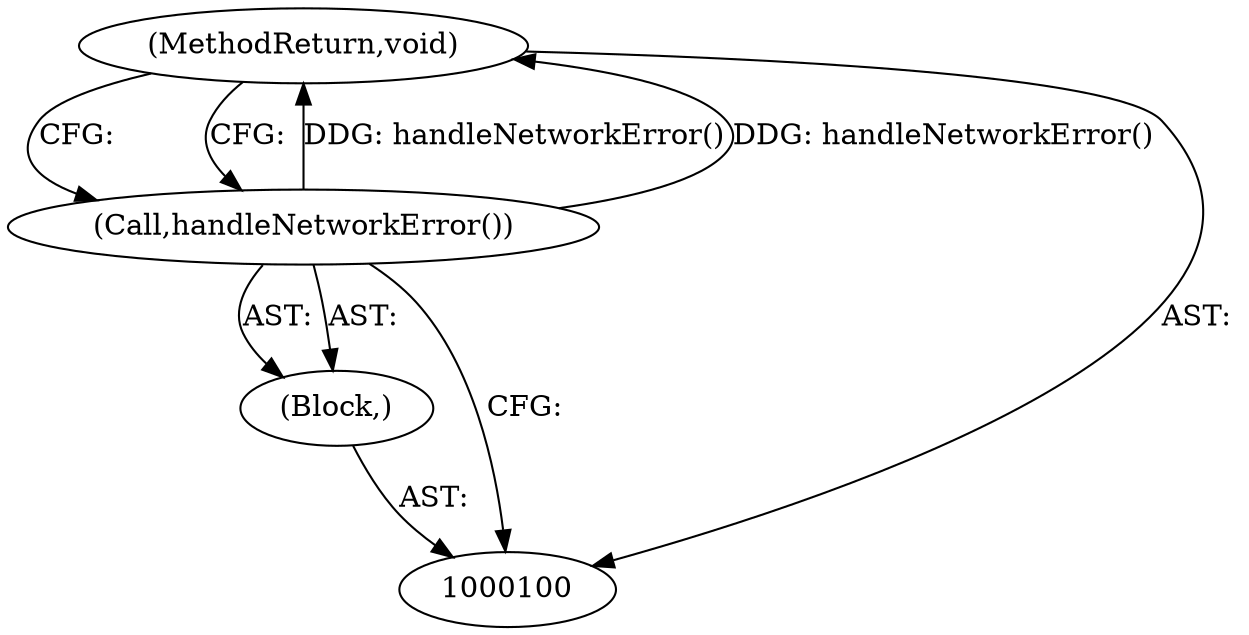 digraph "0_Chrome_aa1a102f73565feeb1d121d0d6c9524bebcdd75f_1" {
"1000103" [label="(MethodReturn,void)"];
"1000101" [label="(Block,)"];
"1000102" [label="(Call,handleNetworkError())"];
"1000103" -> "1000100"  [label="AST: "];
"1000103" -> "1000102"  [label="CFG: "];
"1000102" -> "1000103"  [label="DDG: handleNetworkError()"];
"1000101" -> "1000100"  [label="AST: "];
"1000102" -> "1000101"  [label="AST: "];
"1000102" -> "1000101"  [label="AST: "];
"1000102" -> "1000100"  [label="CFG: "];
"1000103" -> "1000102"  [label="CFG: "];
"1000102" -> "1000103"  [label="DDG: handleNetworkError()"];
}

